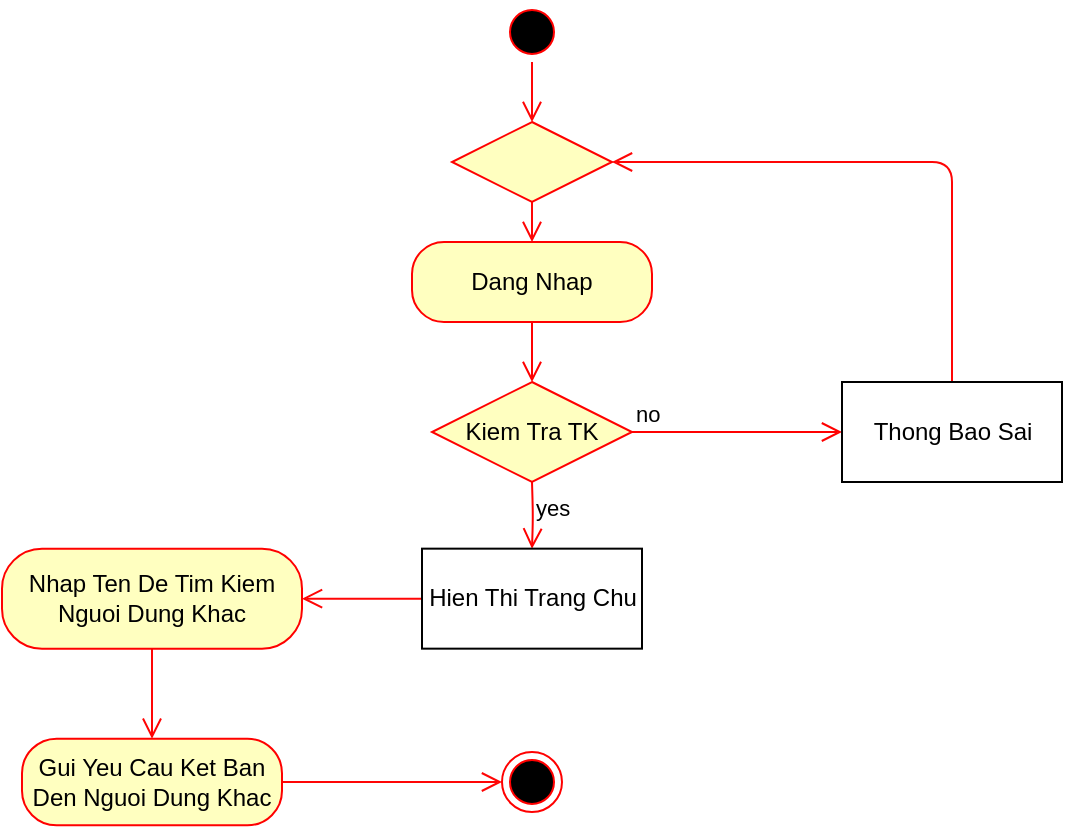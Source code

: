 <mxfile version="12.6.6" type="google"><diagram name="Page-1" id="e7e014a7-5840-1c2e-5031-d8a46d1fe8dd"><mxGraphModel dx="868" dy="439" grid="1" gridSize="10" guides="1" tooltips="1" connect="1" arrows="1" fold="1" page="1" pageScale="1" pageWidth="1169" pageHeight="826" background="#ffffff" math="0" shadow="0"><root><mxCell id="0"/><mxCell id="1" parent="0"/><mxCell id="TUD5_xpqJMme8ulGs7FZ-43" style="edgeStyle=orthogonalEdgeStyle;rounded=1;orthogonalLoop=1;jettySize=auto;html=1;exitX=0.5;exitY=1;exitDx=0;exitDy=0;entryX=0.5;entryY=0;entryDx=0;entryDy=0;endArrow=open;endFill=0;endSize=8;strokeColor=#FF0505;" edge="1" parent="1" source="TUD5_xpqJMme8ulGs7FZ-44" target="TUD5_xpqJMme8ulGs7FZ-52"><mxGeometry relative="1" as="geometry"/></mxCell><mxCell id="TUD5_xpqJMme8ulGs7FZ-44" value="" style="ellipse;html=1;shape=startState;fillColor=#000000;strokeColor=#ff0000;" vertex="1" parent="1"><mxGeometry x="420" y="40" width="30" height="30" as="geometry"/></mxCell><mxCell id="TUD5_xpqJMme8ulGs7FZ-45" value="&lt;div&gt;Dang Nhap&lt;br&gt;&lt;/div&gt;" style="rounded=1;whiteSpace=wrap;html=1;arcSize=40;fontColor=#000000;fillColor=#ffffc0;strokeColor=#ff0000;" vertex="1" parent="1"><mxGeometry x="375" y="160" width="120" height="40" as="geometry"/></mxCell><mxCell id="TUD5_xpqJMme8ulGs7FZ-46" value="" style="edgeStyle=orthogonalEdgeStyle;html=1;verticalAlign=bottom;endArrow=open;endSize=8;strokeColor=#ff0000;entryX=0.5;entryY=0;entryDx=0;entryDy=0;" edge="1" parent="1" source="TUD5_xpqJMme8ulGs7FZ-45" target="TUD5_xpqJMme8ulGs7FZ-47"><mxGeometry relative="1" as="geometry"><mxPoint x="435" y="220" as="targetPoint"/></mxGeometry></mxCell><mxCell id="TUD5_xpqJMme8ulGs7FZ-47" value="Kiem Tra TK" style="rhombus;whiteSpace=wrap;html=1;fillColor=#ffffc0;strokeColor=#ff0000;" vertex="1" parent="1"><mxGeometry x="385" y="230" width="100" height="50" as="geometry"/></mxCell><mxCell id="TUD5_xpqJMme8ulGs7FZ-48" value="no" style="edgeStyle=orthogonalEdgeStyle;html=1;align=left;verticalAlign=bottom;endArrow=open;endSize=8;strokeColor=#ff0000;entryX=0;entryY=0.5;entryDx=0;entryDy=0;" edge="1" parent="1" source="TUD5_xpqJMme8ulGs7FZ-47" target="TUD5_xpqJMme8ulGs7FZ-50"><mxGeometry x="-1" relative="1" as="geometry"><mxPoint x="580" y="260" as="targetPoint"/><Array as="points"><mxPoint x="570" y="255"/><mxPoint x="570" y="255"/></Array></mxGeometry></mxCell><mxCell id="TUD5_xpqJMme8ulGs7FZ-49" style="edgeStyle=orthogonalEdgeStyle;rounded=1;orthogonalLoop=1;jettySize=auto;html=1;exitX=0.5;exitY=0;exitDx=0;exitDy=0;entryX=1;entryY=0.5;entryDx=0;entryDy=0;endArrow=open;endFill=0;endSize=8;strokeColor=#FF0505;" edge="1" parent="1" source="TUD5_xpqJMme8ulGs7FZ-50" target="TUD5_xpqJMme8ulGs7FZ-52"><mxGeometry relative="1" as="geometry"/></mxCell><mxCell id="TUD5_xpqJMme8ulGs7FZ-50" value="Thong Bao Sai" style="html=1;" vertex="1" parent="1"><mxGeometry x="590" y="230" width="110" height="50" as="geometry"/></mxCell><mxCell id="TUD5_xpqJMme8ulGs7FZ-51" style="edgeStyle=orthogonalEdgeStyle;rounded=1;orthogonalLoop=1;jettySize=auto;html=1;exitX=0.5;exitY=1;exitDx=0;exitDy=0;entryX=0.5;entryY=0;entryDx=0;entryDy=0;endArrow=open;endFill=0;endSize=8;strokeColor=#FF0505;" edge="1" parent="1" source="TUD5_xpqJMme8ulGs7FZ-52" target="TUD5_xpqJMme8ulGs7FZ-45"><mxGeometry relative="1" as="geometry"/></mxCell><mxCell id="TUD5_xpqJMme8ulGs7FZ-52" value="" style="rhombus;whiteSpace=wrap;html=1;fillColor=#ffffc0;strokeColor=#ff0000;" vertex="1" parent="1"><mxGeometry x="395" y="100" width="80" height="40" as="geometry"/></mxCell><mxCell id="TUD5_xpqJMme8ulGs7FZ-54" value="yes" style="edgeStyle=orthogonalEdgeStyle;html=1;align=left;verticalAlign=top;endArrow=open;endSize=8;strokeColor=#ff0000;entryX=0.5;entryY=0;entryDx=0;entryDy=0;" edge="1" parent="1" target="TUD5_xpqJMme8ulGs7FZ-101"><mxGeometry x="-1" relative="1" as="geometry"><mxPoint x="435" y="320" as="targetPoint"/><Array as="points"/><mxPoint x="435" y="280" as="sourcePoint"/></mxGeometry></mxCell><mxCell id="TUD5_xpqJMme8ulGs7FZ-104" style="edgeStyle=orthogonalEdgeStyle;rounded=0;orthogonalLoop=1;jettySize=auto;html=1;exitX=0.5;exitY=1;exitDx=0;exitDy=0;entryX=0.5;entryY=0;entryDx=0;entryDy=0;endArrow=open;endFill=0;endSize=8;strokeColor=#FF0505;" edge="1" parent="1" source="TUD5_xpqJMme8ulGs7FZ-55" target="TUD5_xpqJMme8ulGs7FZ-60"><mxGeometry relative="1" as="geometry"/></mxCell><mxCell id="TUD5_xpqJMme8ulGs7FZ-55" value="Nhap Ten De Tim Kiem Nguoi Dung Khac" style="rounded=1;whiteSpace=wrap;html=1;arcSize=40;fontColor=#000000;fillColor=#ffffc0;strokeColor=#ff0000;" vertex="1" parent="1"><mxGeometry x="170" y="313.33" width="150" height="50" as="geometry"/></mxCell><mxCell id="TUD5_xpqJMme8ulGs7FZ-105" style="edgeStyle=orthogonalEdgeStyle;rounded=0;orthogonalLoop=1;jettySize=auto;html=1;exitX=1;exitY=0.5;exitDx=0;exitDy=0;entryX=0;entryY=0.5;entryDx=0;entryDy=0;endArrow=open;endFill=0;endSize=8;strokeColor=#FF0505;" edge="1" parent="1" source="TUD5_xpqJMme8ulGs7FZ-60" target="TUD5_xpqJMme8ulGs7FZ-66"><mxGeometry relative="1" as="geometry"/></mxCell><mxCell id="TUD5_xpqJMme8ulGs7FZ-60" value="Gui Yeu Cau Ket Ban Den Nguoi Dung Khac" style="rounded=1;whiteSpace=wrap;html=1;arcSize=40;fontColor=#000000;fillColor=#ffffc0;strokeColor=#ff0000;" vertex="1" parent="1"><mxGeometry x="180" y="408.34" width="130" height="43.33" as="geometry"/></mxCell><mxCell id="TUD5_xpqJMme8ulGs7FZ-66" value="" style="ellipse;html=1;shape=endState;fillColor=#000000;strokeColor=#ff0000;" vertex="1" parent="1"><mxGeometry x="420" y="415" width="30" height="30" as="geometry"/></mxCell><mxCell id="TUD5_xpqJMme8ulGs7FZ-103" style="edgeStyle=orthogonalEdgeStyle;rounded=0;orthogonalLoop=1;jettySize=auto;html=1;exitX=0;exitY=0.5;exitDx=0;exitDy=0;entryX=1;entryY=0.5;entryDx=0;entryDy=0;endArrow=open;endFill=0;endSize=8;strokeColor=#FF0505;" edge="1" parent="1" source="TUD5_xpqJMme8ulGs7FZ-101" target="TUD5_xpqJMme8ulGs7FZ-55"><mxGeometry relative="1" as="geometry"/></mxCell><mxCell id="TUD5_xpqJMme8ulGs7FZ-101" value="Hien Thi Trang Chu" style="html=1;" vertex="1" parent="1"><mxGeometry x="380" y="313.33" width="110" height="50" as="geometry"/></mxCell></root></mxGraphModel></diagram></mxfile>